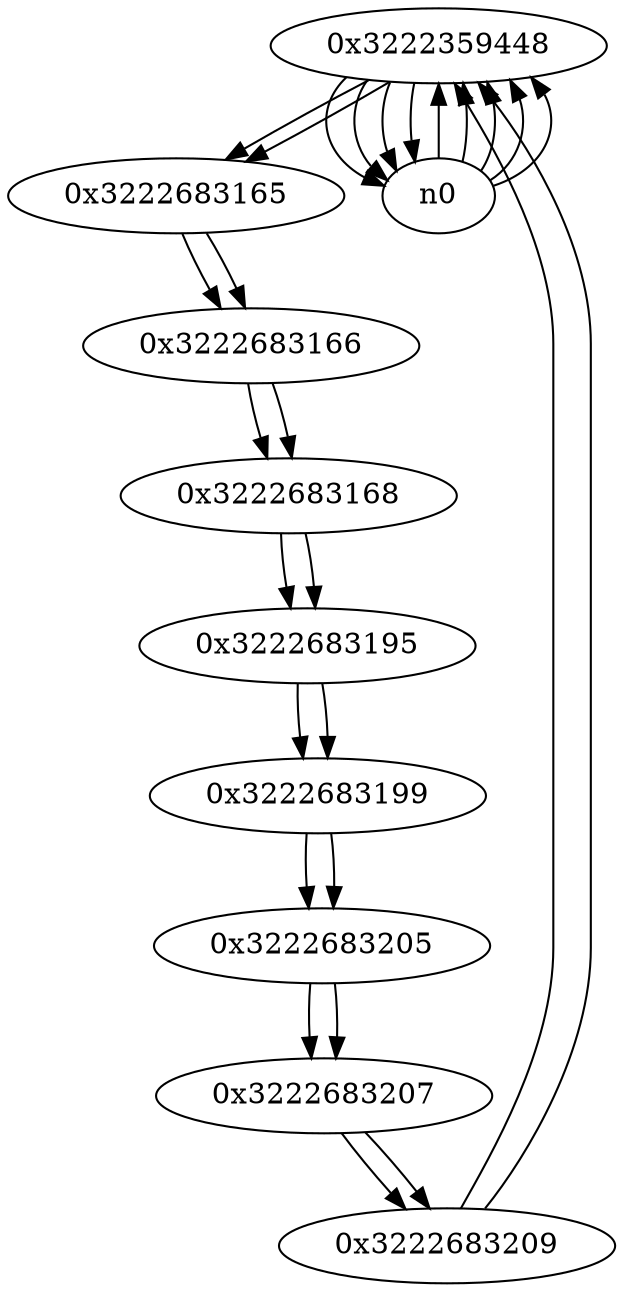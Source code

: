 digraph G{
/* nodes */
  n1 [label="0x3222359448"]
  n2 [label="0x3222683165"]
  n3 [label="0x3222683166"]
  n4 [label="0x3222683168"]
  n5 [label="0x3222683195"]
  n6 [label="0x3222683199"]
  n7 [label="0x3222683205"]
  n8 [label="0x3222683207"]
  n9 [label="0x3222683209"]
/* edges */
n1 -> n0;
n1 -> n0;
n1 -> n0;
n1 -> n2;
n1 -> n0;
n0 -> n1;
n0 -> n1;
n0 -> n1;
n0 -> n1;
n9 -> n1;
n0 -> n1;
n2 -> n3;
n1 -> n2;
n3 -> n4;
n2 -> n3;
n4 -> n5;
n3 -> n4;
n5 -> n6;
n4 -> n5;
n6 -> n7;
n5 -> n6;
n7 -> n8;
n6 -> n7;
n8 -> n9;
n7 -> n8;
n9 -> n1;
n8 -> n9;
}
